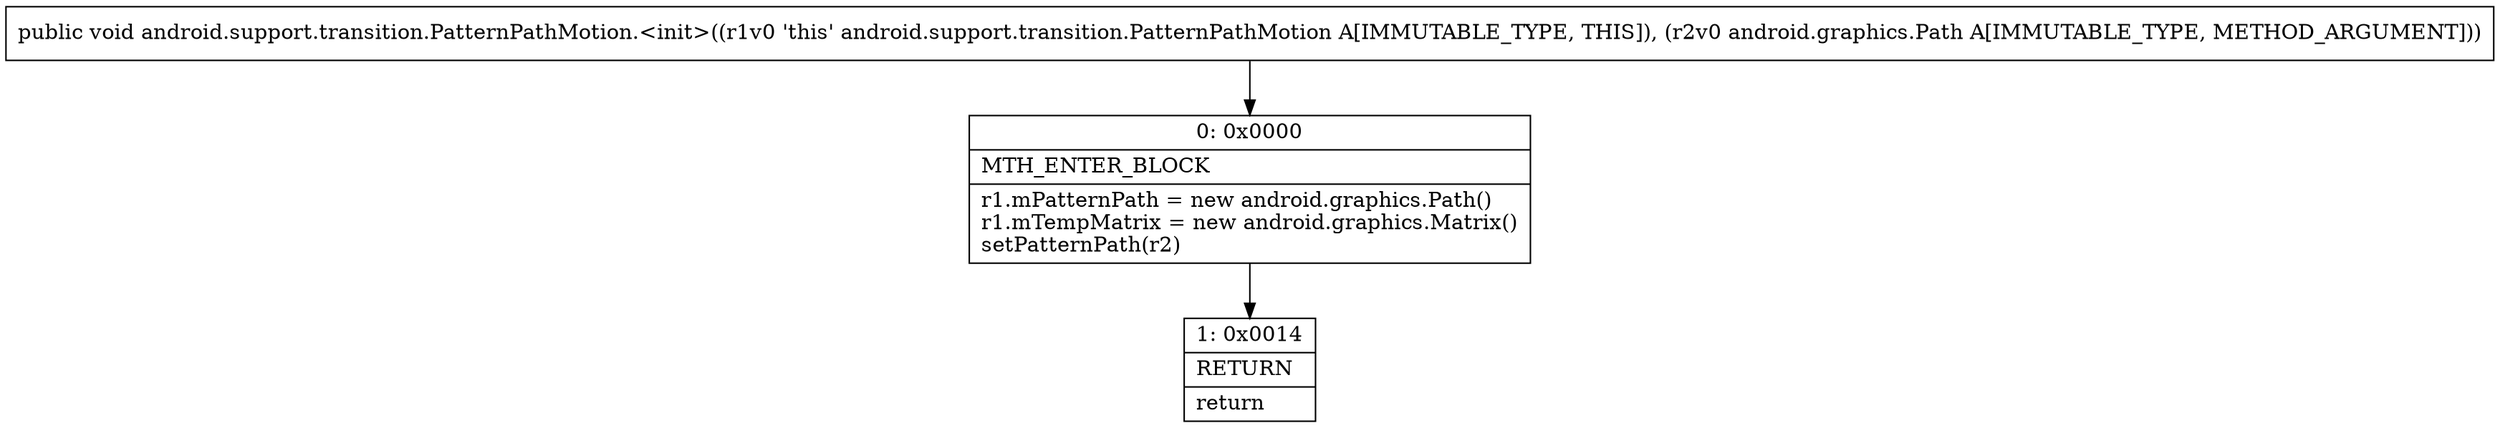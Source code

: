 digraph "CFG forandroid.support.transition.PatternPathMotion.\<init\>(Landroid\/graphics\/Path;)V" {
Node_0 [shape=record,label="{0\:\ 0x0000|MTH_ENTER_BLOCK\l|r1.mPatternPath = new android.graphics.Path()\lr1.mTempMatrix = new android.graphics.Matrix()\lsetPatternPath(r2)\l}"];
Node_1 [shape=record,label="{1\:\ 0x0014|RETURN\l|return\l}"];
MethodNode[shape=record,label="{public void android.support.transition.PatternPathMotion.\<init\>((r1v0 'this' android.support.transition.PatternPathMotion A[IMMUTABLE_TYPE, THIS]), (r2v0 android.graphics.Path A[IMMUTABLE_TYPE, METHOD_ARGUMENT])) }"];
MethodNode -> Node_0;
Node_0 -> Node_1;
}

